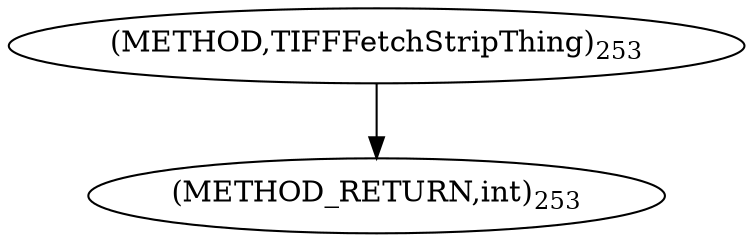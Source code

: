 digraph "TIFFFetchStripThing" {  
"78260" [label = <(METHOD,TIFFFetchStripThing)<SUB>253</SUB>> ]
"78265" [label = <(METHOD_RETURN,int)<SUB>253</SUB>> ]
  "78260" -> "78265" 
}
